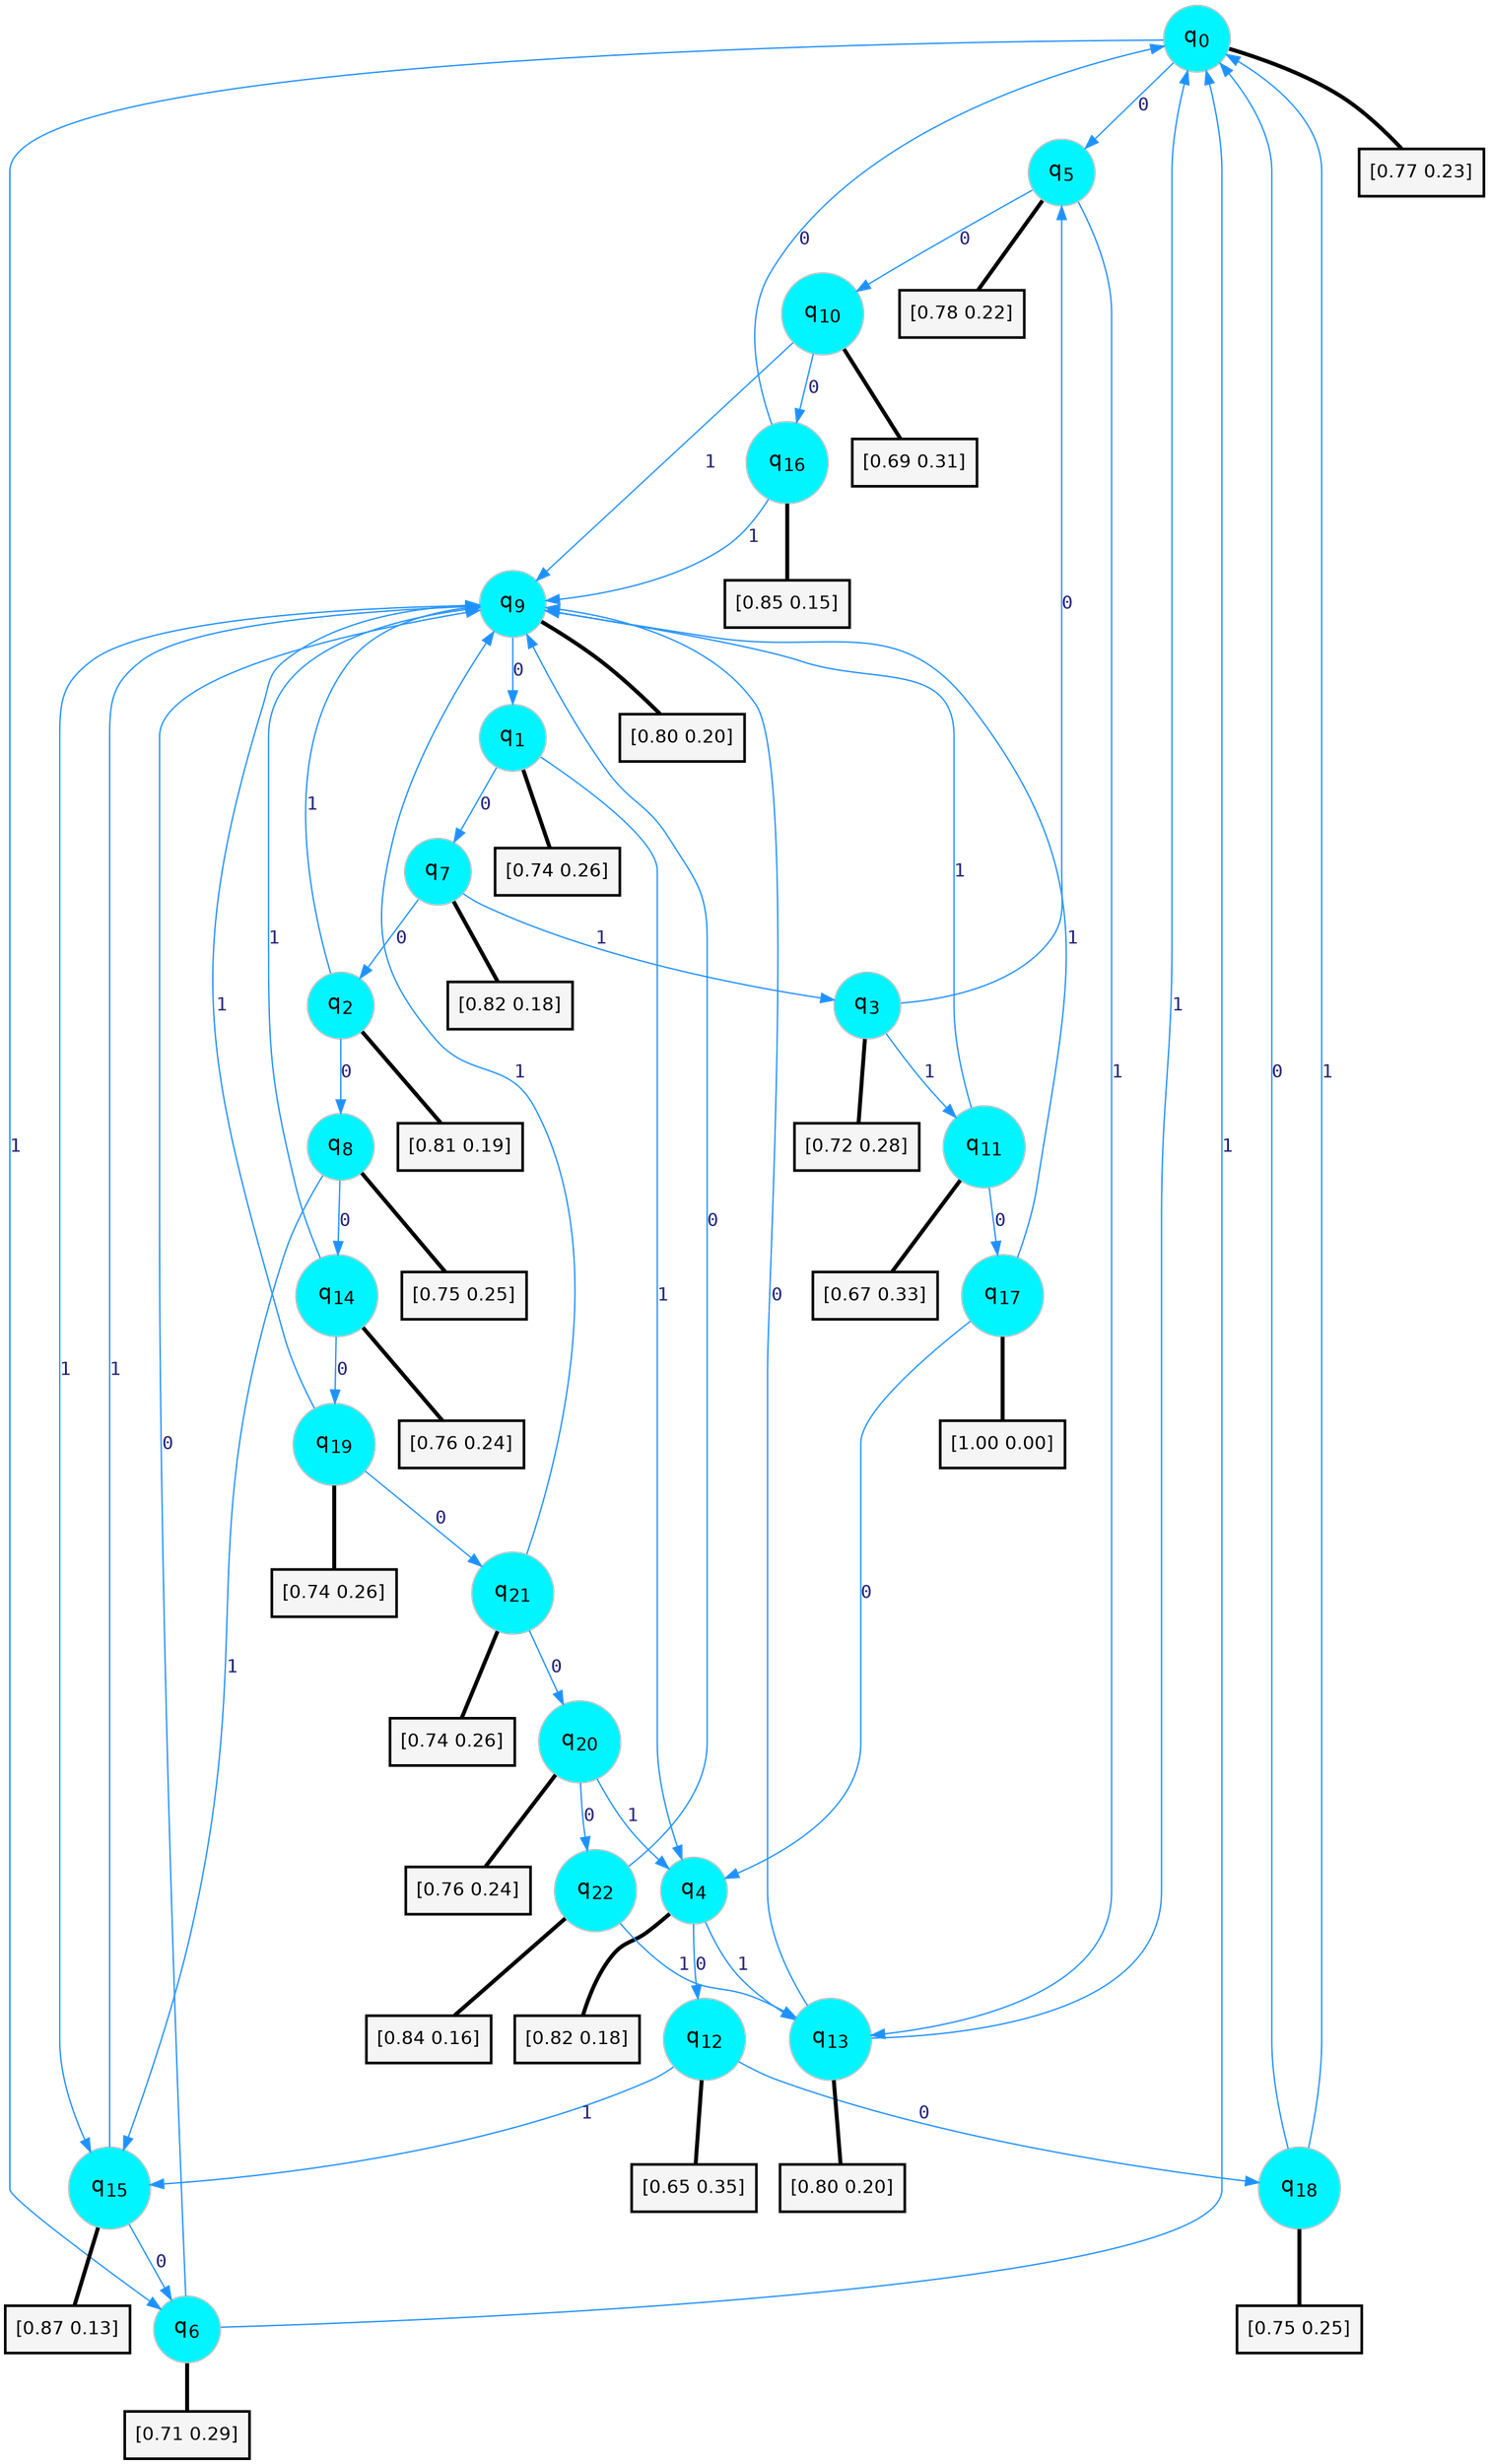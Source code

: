 digraph G {
graph [
bgcolor=transparent, dpi=300, rankdir=TD, size="40,25"];
node [
color=gray, fillcolor=turquoise1, fontcolor=black, fontname=Helvetica, fontsize=16, fontweight=bold, shape=circle, style=filled];
edge [
arrowsize=1, color=dodgerblue1, fontcolor=midnightblue, fontname=courier, fontweight=bold, penwidth=1, style=solid, weight=20];
0[label=<q<SUB>0</SUB>>];
1[label=<q<SUB>1</SUB>>];
2[label=<q<SUB>2</SUB>>];
3[label=<q<SUB>3</SUB>>];
4[label=<q<SUB>4</SUB>>];
5[label=<q<SUB>5</SUB>>];
6[label=<q<SUB>6</SUB>>];
7[label=<q<SUB>7</SUB>>];
8[label=<q<SUB>8</SUB>>];
9[label=<q<SUB>9</SUB>>];
10[label=<q<SUB>10</SUB>>];
11[label=<q<SUB>11</SUB>>];
12[label=<q<SUB>12</SUB>>];
13[label=<q<SUB>13</SUB>>];
14[label=<q<SUB>14</SUB>>];
15[label=<q<SUB>15</SUB>>];
16[label=<q<SUB>16</SUB>>];
17[label=<q<SUB>17</SUB>>];
18[label=<q<SUB>18</SUB>>];
19[label=<q<SUB>19</SUB>>];
20[label=<q<SUB>20</SUB>>];
21[label=<q<SUB>21</SUB>>];
22[label=<q<SUB>22</SUB>>];
23[label="[0.77 0.23]", shape=box,fontcolor=black, fontname=Helvetica, fontsize=14, penwidth=2, fillcolor=whitesmoke,color=black];
24[label="[0.74 0.26]", shape=box,fontcolor=black, fontname=Helvetica, fontsize=14, penwidth=2, fillcolor=whitesmoke,color=black];
25[label="[0.81 0.19]", shape=box,fontcolor=black, fontname=Helvetica, fontsize=14, penwidth=2, fillcolor=whitesmoke,color=black];
26[label="[0.72 0.28]", shape=box,fontcolor=black, fontname=Helvetica, fontsize=14, penwidth=2, fillcolor=whitesmoke,color=black];
27[label="[0.82 0.18]", shape=box,fontcolor=black, fontname=Helvetica, fontsize=14, penwidth=2, fillcolor=whitesmoke,color=black];
28[label="[0.78 0.22]", shape=box,fontcolor=black, fontname=Helvetica, fontsize=14, penwidth=2, fillcolor=whitesmoke,color=black];
29[label="[0.71 0.29]", shape=box,fontcolor=black, fontname=Helvetica, fontsize=14, penwidth=2, fillcolor=whitesmoke,color=black];
30[label="[0.82 0.18]", shape=box,fontcolor=black, fontname=Helvetica, fontsize=14, penwidth=2, fillcolor=whitesmoke,color=black];
31[label="[0.75 0.25]", shape=box,fontcolor=black, fontname=Helvetica, fontsize=14, penwidth=2, fillcolor=whitesmoke,color=black];
32[label="[0.80 0.20]", shape=box,fontcolor=black, fontname=Helvetica, fontsize=14, penwidth=2, fillcolor=whitesmoke,color=black];
33[label="[0.69 0.31]", shape=box,fontcolor=black, fontname=Helvetica, fontsize=14, penwidth=2, fillcolor=whitesmoke,color=black];
34[label="[0.67 0.33]", shape=box,fontcolor=black, fontname=Helvetica, fontsize=14, penwidth=2, fillcolor=whitesmoke,color=black];
35[label="[0.65 0.35]", shape=box,fontcolor=black, fontname=Helvetica, fontsize=14, penwidth=2, fillcolor=whitesmoke,color=black];
36[label="[0.80 0.20]", shape=box,fontcolor=black, fontname=Helvetica, fontsize=14, penwidth=2, fillcolor=whitesmoke,color=black];
37[label="[0.76 0.24]", shape=box,fontcolor=black, fontname=Helvetica, fontsize=14, penwidth=2, fillcolor=whitesmoke,color=black];
38[label="[0.87 0.13]", shape=box,fontcolor=black, fontname=Helvetica, fontsize=14, penwidth=2, fillcolor=whitesmoke,color=black];
39[label="[0.85 0.15]", shape=box,fontcolor=black, fontname=Helvetica, fontsize=14, penwidth=2, fillcolor=whitesmoke,color=black];
40[label="[1.00 0.00]", shape=box,fontcolor=black, fontname=Helvetica, fontsize=14, penwidth=2, fillcolor=whitesmoke,color=black];
41[label="[0.75 0.25]", shape=box,fontcolor=black, fontname=Helvetica, fontsize=14, penwidth=2, fillcolor=whitesmoke,color=black];
42[label="[0.74 0.26]", shape=box,fontcolor=black, fontname=Helvetica, fontsize=14, penwidth=2, fillcolor=whitesmoke,color=black];
43[label="[0.76 0.24]", shape=box,fontcolor=black, fontname=Helvetica, fontsize=14, penwidth=2, fillcolor=whitesmoke,color=black];
44[label="[0.74 0.26]", shape=box,fontcolor=black, fontname=Helvetica, fontsize=14, penwidth=2, fillcolor=whitesmoke,color=black];
45[label="[0.84 0.16]", shape=box,fontcolor=black, fontname=Helvetica, fontsize=14, penwidth=2, fillcolor=whitesmoke,color=black];
0->5 [label=0];
0->6 [label=1];
0->23 [arrowhead=none, penwidth=3,color=black];
1->7 [label=0];
1->4 [label=1];
1->24 [arrowhead=none, penwidth=3,color=black];
2->8 [label=0];
2->9 [label=1];
2->25 [arrowhead=none, penwidth=3,color=black];
3->5 [label=0];
3->11 [label=1];
3->26 [arrowhead=none, penwidth=3,color=black];
4->12 [label=0];
4->13 [label=1];
4->27 [arrowhead=none, penwidth=3,color=black];
5->10 [label=0];
5->13 [label=1];
5->28 [arrowhead=none, penwidth=3,color=black];
6->9 [label=0];
6->0 [label=1];
6->29 [arrowhead=none, penwidth=3,color=black];
7->2 [label=0];
7->3 [label=1];
7->30 [arrowhead=none, penwidth=3,color=black];
8->14 [label=0];
8->15 [label=1];
8->31 [arrowhead=none, penwidth=3,color=black];
9->1 [label=0];
9->15 [label=1];
9->32 [arrowhead=none, penwidth=3,color=black];
10->16 [label=0];
10->9 [label=1];
10->33 [arrowhead=none, penwidth=3,color=black];
11->17 [label=0];
11->9 [label=1];
11->34 [arrowhead=none, penwidth=3,color=black];
12->18 [label=0];
12->15 [label=1];
12->35 [arrowhead=none, penwidth=3,color=black];
13->9 [label=0];
13->0 [label=1];
13->36 [arrowhead=none, penwidth=3,color=black];
14->19 [label=0];
14->9 [label=1];
14->37 [arrowhead=none, penwidth=3,color=black];
15->6 [label=0];
15->9 [label=1];
15->38 [arrowhead=none, penwidth=3,color=black];
16->0 [label=0];
16->9 [label=1];
16->39 [arrowhead=none, penwidth=3,color=black];
17->4 [label=0];
17->9 [label=1];
17->40 [arrowhead=none, penwidth=3,color=black];
18->0 [label=0];
18->0 [label=1];
18->41 [arrowhead=none, penwidth=3,color=black];
19->21 [label=0];
19->9 [label=1];
19->42 [arrowhead=none, penwidth=3,color=black];
20->22 [label=0];
20->4 [label=1];
20->43 [arrowhead=none, penwidth=3,color=black];
21->20 [label=0];
21->9 [label=1];
21->44 [arrowhead=none, penwidth=3,color=black];
22->9 [label=0];
22->13 [label=1];
22->45 [arrowhead=none, penwidth=3,color=black];
}
